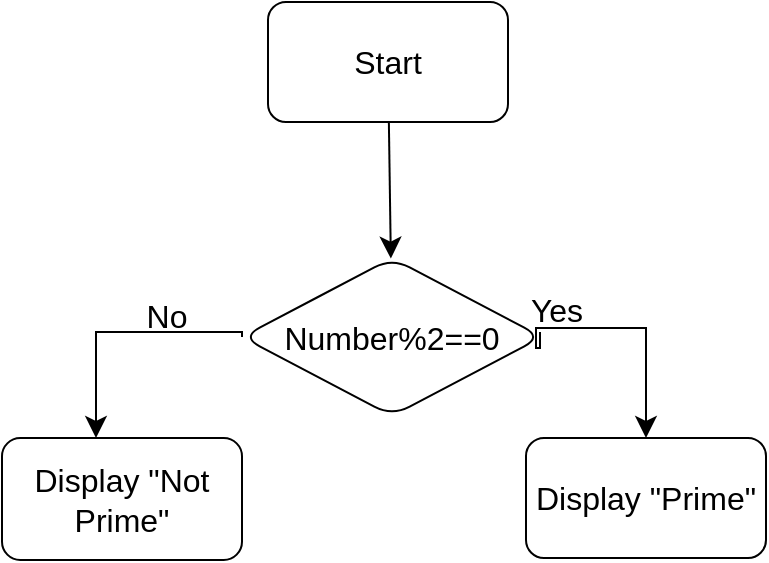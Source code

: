 <mxfile version="21.0.2" type="github">
  <diagram name="Page-1" id="_tSRo5qD5pVLWdS95tBM">
    <mxGraphModel dx="1040" dy="454" grid="0" gridSize="10" guides="1" tooltips="1" connect="1" arrows="1" fold="1" page="0" pageScale="1" pageWidth="827" pageHeight="1169" math="0" shadow="0">
      <root>
        <mxCell id="0" />
        <mxCell id="1" parent="0" />
        <mxCell id="eDCqeYoYnmLxXI80Qwm6-3" value="" style="edgeStyle=none;curved=1;rounded=0;orthogonalLoop=1;jettySize=auto;html=1;fontSize=12;startSize=8;endSize=8;" edge="1" parent="1" source="eDCqeYoYnmLxXI80Qwm6-1" target="eDCqeYoYnmLxXI80Qwm6-2">
          <mxGeometry relative="1" as="geometry" />
        </mxCell>
        <mxCell id="eDCqeYoYnmLxXI80Qwm6-1" value="Start" style="rounded=1;whiteSpace=wrap;html=1;fontSize=16;" vertex="1" parent="1">
          <mxGeometry x="287" y="59" width="120" height="60" as="geometry" />
        </mxCell>
        <mxCell id="eDCqeYoYnmLxXI80Qwm6-2" value="Number%2==0" style="rhombus;whiteSpace=wrap;html=1;fontSize=16;rounded=1;" vertex="1" parent="1">
          <mxGeometry x="274" y="187" width="150" height="79" as="geometry" />
        </mxCell>
        <mxCell id="eDCqeYoYnmLxXI80Qwm6-7" value="" style="edgeStyle=segmentEdgeStyle;endArrow=classic;html=1;curved=0;rounded=0;endSize=8;startSize=8;fontSize=12;" edge="1" parent="1" target="eDCqeYoYnmLxXI80Qwm6-8">
          <mxGeometry width="50" height="50" relative="1" as="geometry">
            <mxPoint x="423" y="224" as="sourcePoint" />
            <mxPoint x="375" y="286" as="targetPoint" />
            <Array as="points">
              <mxPoint x="423" y="232" />
              <mxPoint x="421" y="232" />
              <mxPoint x="421" y="222" />
              <mxPoint x="476" y="222" />
            </Array>
          </mxGeometry>
        </mxCell>
        <mxCell id="eDCqeYoYnmLxXI80Qwm6-8" value="Display &quot;Prime&quot;" style="rounded=1;whiteSpace=wrap;html=1;fontSize=16;" vertex="1" parent="1">
          <mxGeometry x="416" y="277" width="120" height="60" as="geometry" />
        </mxCell>
        <mxCell id="eDCqeYoYnmLxXI80Qwm6-9" value="" style="edgeStyle=segmentEdgeStyle;endArrow=classic;html=1;curved=0;rounded=0;endSize=8;startSize=8;fontSize=12;exitX=0;exitY=0.5;exitDx=0;exitDy=0;" edge="1" parent="1" source="eDCqeYoYnmLxXI80Qwm6-2" target="eDCqeYoYnmLxXI80Qwm6-10">
          <mxGeometry width="50" height="50" relative="1" as="geometry">
            <mxPoint x="534" y="255" as="sourcePoint" />
            <mxPoint x="205" y="270" as="targetPoint" />
            <Array as="points">
              <mxPoint x="274" y="224" />
              <mxPoint x="201" y="224" />
            </Array>
          </mxGeometry>
        </mxCell>
        <mxCell id="eDCqeYoYnmLxXI80Qwm6-10" value="Display &quot;Not Prime&quot;" style="rounded=1;whiteSpace=wrap;html=1;fontSize=16;" vertex="1" parent="1">
          <mxGeometry x="154" y="277" width="120" height="61" as="geometry" />
        </mxCell>
        <mxCell id="eDCqeYoYnmLxXI80Qwm6-11" value="Yes" style="text;html=1;align=center;verticalAlign=middle;resizable=0;points=[];autosize=1;strokeColor=none;fillColor=none;fontSize=16;" vertex="1" parent="1">
          <mxGeometry x="409" y="197" width="44" height="31" as="geometry" />
        </mxCell>
        <mxCell id="eDCqeYoYnmLxXI80Qwm6-13" value="No" style="text;html=1;align=center;verticalAlign=middle;resizable=0;points=[];autosize=1;strokeColor=none;fillColor=none;fontSize=16;" vertex="1" parent="1">
          <mxGeometry x="217" y="200" width="38" height="31" as="geometry" />
        </mxCell>
      </root>
    </mxGraphModel>
  </diagram>
</mxfile>
